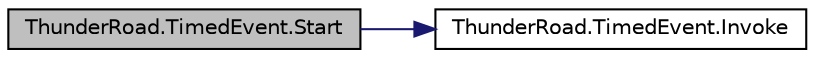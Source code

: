 digraph "ThunderRoad.TimedEvent.Start"
{
 // LATEX_PDF_SIZE
  edge [fontname="Helvetica",fontsize="10",labelfontname="Helvetica",labelfontsize="10"];
  node [fontname="Helvetica",fontsize="10",shape=record];
  rankdir="LR";
  Node1 [label="ThunderRoad.TimedEvent.Start",height=0.2,width=0.4,color="black", fillcolor="grey75", style="filled", fontcolor="black",tooltip="Starts this instance."];
  Node1 -> Node2 [color="midnightblue",fontsize="10",style="solid",fontname="Helvetica"];
  Node2 [label="ThunderRoad.TimedEvent.Invoke",height=0.2,width=0.4,color="black", fillcolor="white", style="filled",URL="$class_thunder_road_1_1_timed_event.html#a2a74f662ec37f39c33df340bfe07aa3f",tooltip="Invokes this instance."];
}

